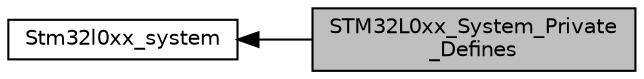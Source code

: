 digraph "STM32L0xx_System_Private_Defines"
{
  edge [fontname="Helvetica",fontsize="10",labelfontname="Helvetica",labelfontsize="10"];
  node [fontname="Helvetica",fontsize="10",shape=box];
  rankdir=LR;
  Node1 [label="STM32L0xx_System_Private\l_Defines",height=0.2,width=0.4,color="black", fillcolor="grey75", style="filled", fontcolor="black",tooltip=" "];
  Node2 [label="Stm32l0xx_system",height=0.2,width=0.4,color="black", fillcolor="white", style="filled",URL="$group__stm32l0xx__system.html",tooltip=" "];
  Node2->Node1 [shape=plaintext, dir="back", style="solid"];
}
